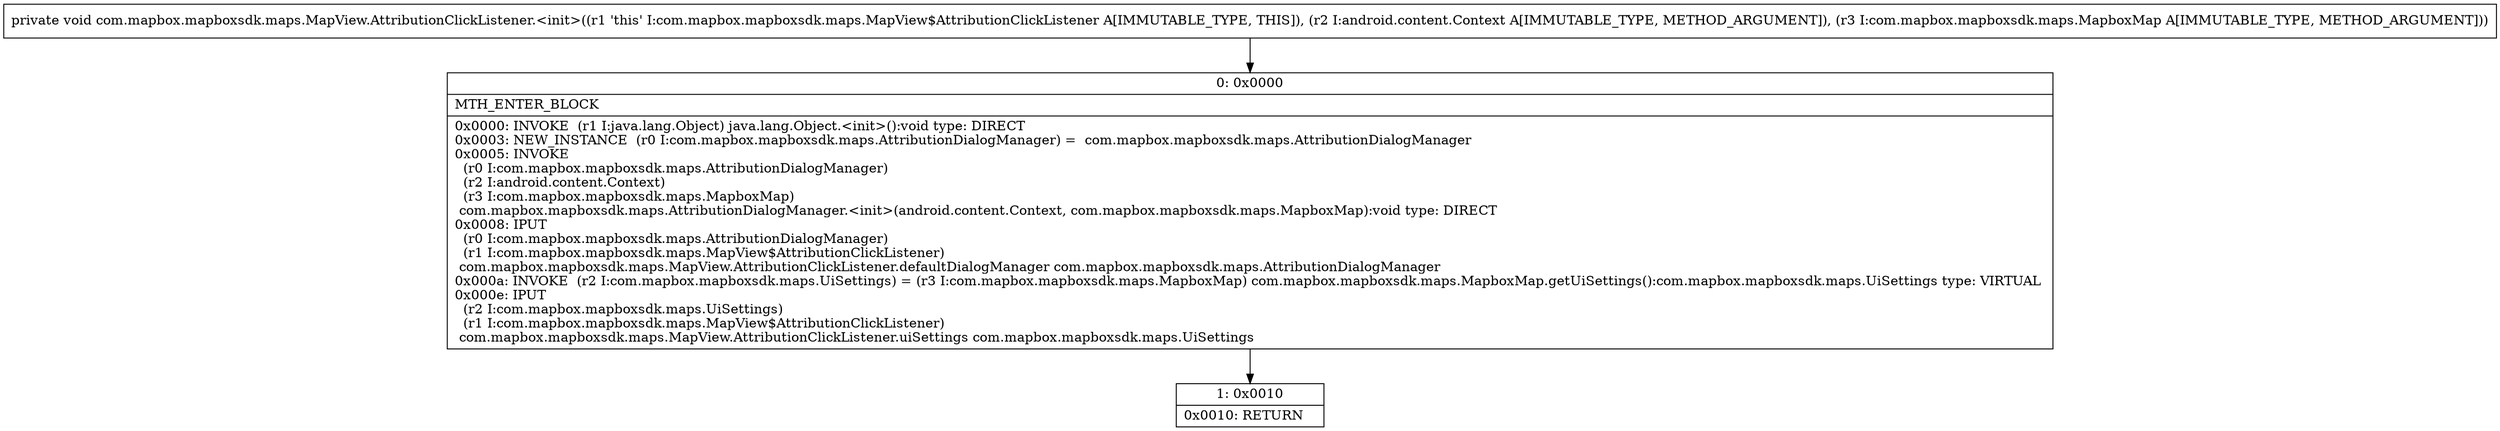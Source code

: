 digraph "CFG forcom.mapbox.mapboxsdk.maps.MapView.AttributionClickListener.\<init\>(Landroid\/content\/Context;Lcom\/mapbox\/mapboxsdk\/maps\/MapboxMap;)V" {
Node_0 [shape=record,label="{0\:\ 0x0000|MTH_ENTER_BLOCK\l|0x0000: INVOKE  (r1 I:java.lang.Object) java.lang.Object.\<init\>():void type: DIRECT \l0x0003: NEW_INSTANCE  (r0 I:com.mapbox.mapboxsdk.maps.AttributionDialogManager) =  com.mapbox.mapboxsdk.maps.AttributionDialogManager \l0x0005: INVOKE  \l  (r0 I:com.mapbox.mapboxsdk.maps.AttributionDialogManager)\l  (r2 I:android.content.Context)\l  (r3 I:com.mapbox.mapboxsdk.maps.MapboxMap)\l com.mapbox.mapboxsdk.maps.AttributionDialogManager.\<init\>(android.content.Context, com.mapbox.mapboxsdk.maps.MapboxMap):void type: DIRECT \l0x0008: IPUT  \l  (r0 I:com.mapbox.mapboxsdk.maps.AttributionDialogManager)\l  (r1 I:com.mapbox.mapboxsdk.maps.MapView$AttributionClickListener)\l com.mapbox.mapboxsdk.maps.MapView.AttributionClickListener.defaultDialogManager com.mapbox.mapboxsdk.maps.AttributionDialogManager \l0x000a: INVOKE  (r2 I:com.mapbox.mapboxsdk.maps.UiSettings) = (r3 I:com.mapbox.mapboxsdk.maps.MapboxMap) com.mapbox.mapboxsdk.maps.MapboxMap.getUiSettings():com.mapbox.mapboxsdk.maps.UiSettings type: VIRTUAL \l0x000e: IPUT  \l  (r2 I:com.mapbox.mapboxsdk.maps.UiSettings)\l  (r1 I:com.mapbox.mapboxsdk.maps.MapView$AttributionClickListener)\l com.mapbox.mapboxsdk.maps.MapView.AttributionClickListener.uiSettings com.mapbox.mapboxsdk.maps.UiSettings \l}"];
Node_1 [shape=record,label="{1\:\ 0x0010|0x0010: RETURN   \l}"];
MethodNode[shape=record,label="{private void com.mapbox.mapboxsdk.maps.MapView.AttributionClickListener.\<init\>((r1 'this' I:com.mapbox.mapboxsdk.maps.MapView$AttributionClickListener A[IMMUTABLE_TYPE, THIS]), (r2 I:android.content.Context A[IMMUTABLE_TYPE, METHOD_ARGUMENT]), (r3 I:com.mapbox.mapboxsdk.maps.MapboxMap A[IMMUTABLE_TYPE, METHOD_ARGUMENT])) }"];
MethodNode -> Node_0;
Node_0 -> Node_1;
}

